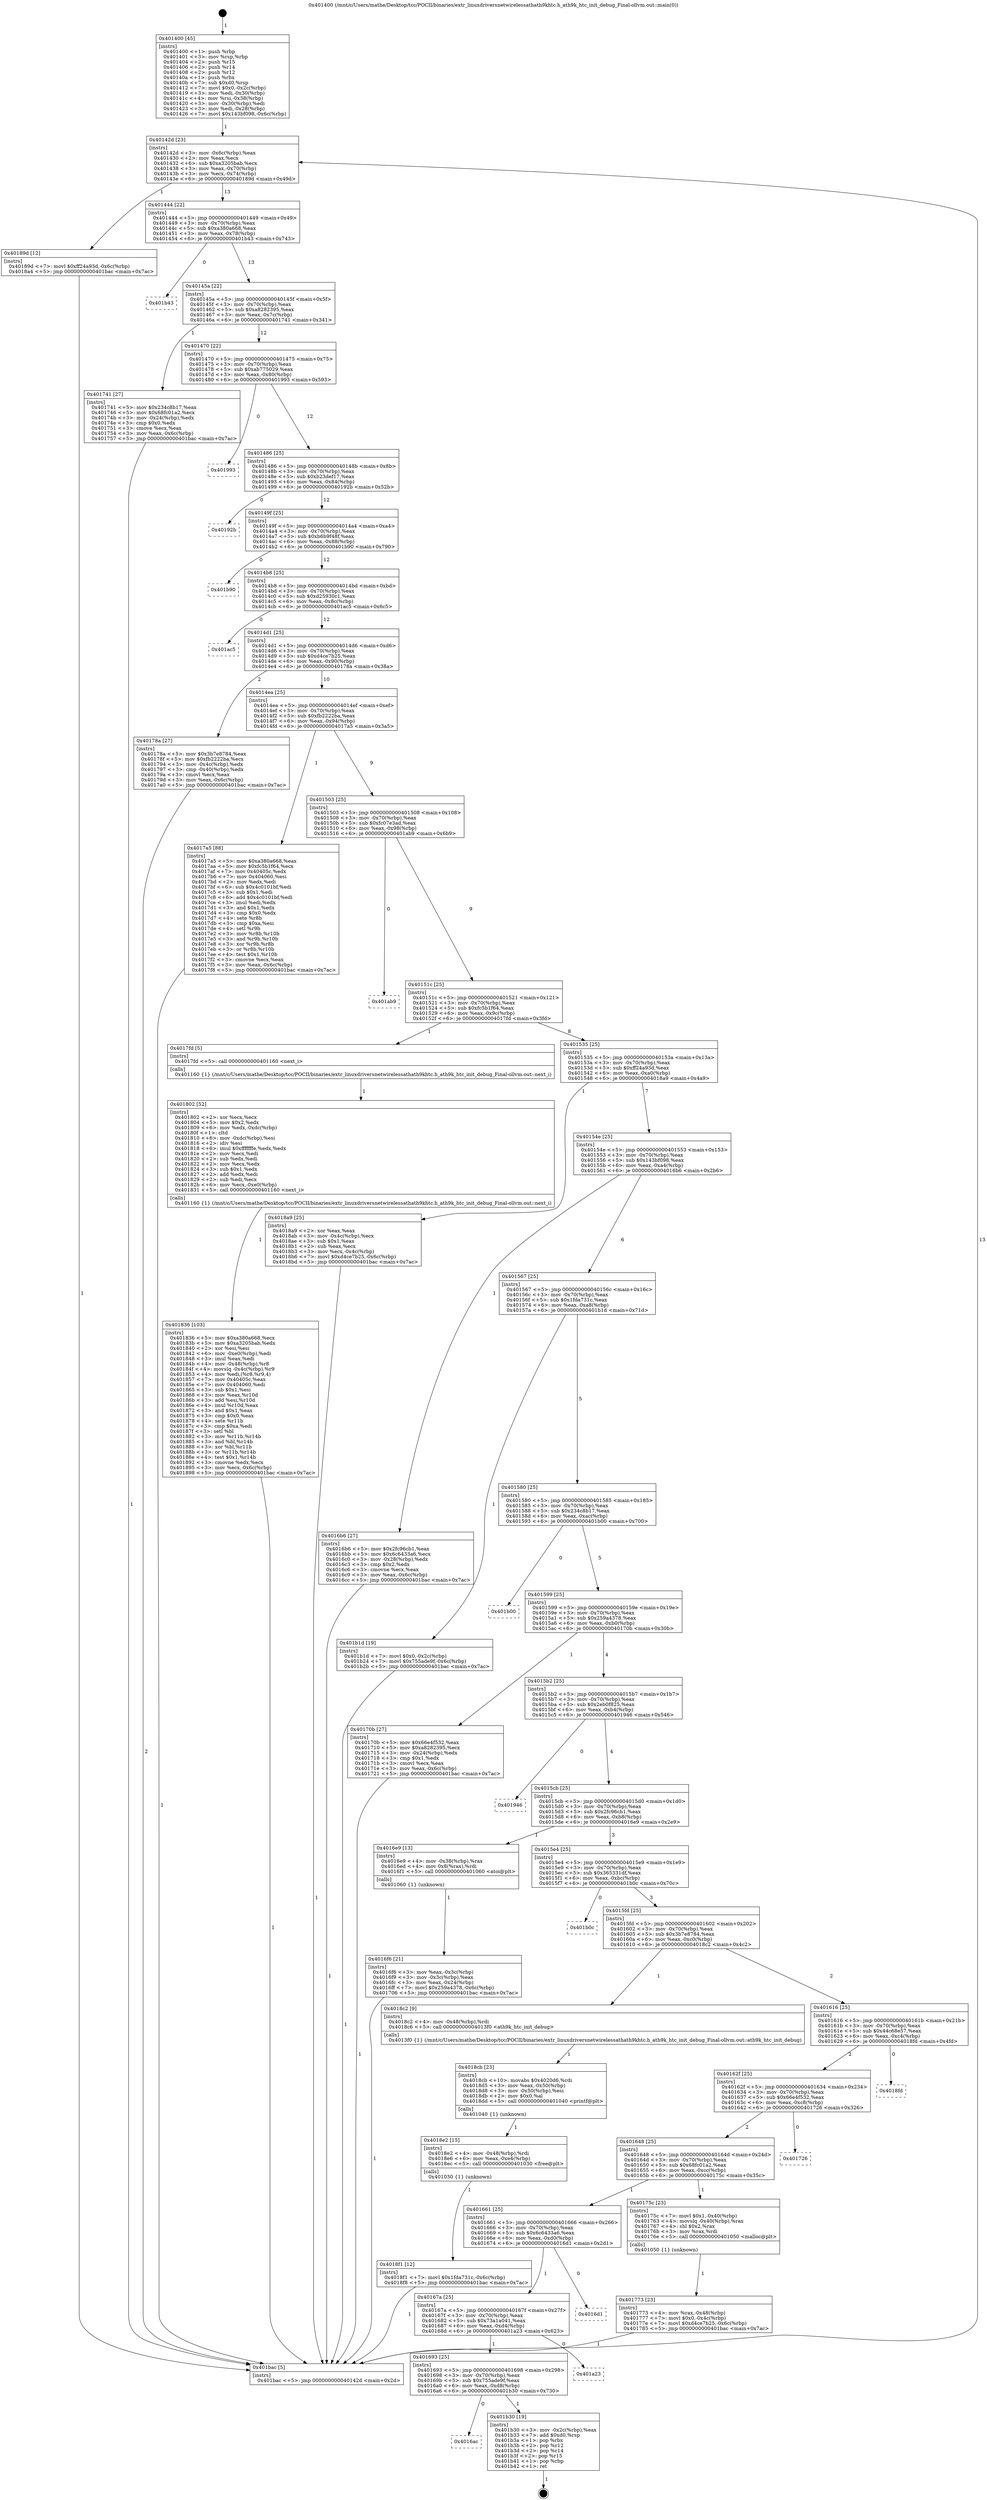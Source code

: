 digraph "0x401400" {
  label = "0x401400 (/mnt/c/Users/mathe/Desktop/tcc/POCII/binaries/extr_linuxdriversnetwirelessathath9khtc.h_ath9k_htc_init_debug_Final-ollvm.out::main(0))"
  labelloc = "t"
  node[shape=record]

  Entry [label="",width=0.3,height=0.3,shape=circle,fillcolor=black,style=filled]
  "0x40142d" [label="{
     0x40142d [23]\l
     | [instrs]\l
     &nbsp;&nbsp;0x40142d \<+3\>: mov -0x6c(%rbp),%eax\l
     &nbsp;&nbsp;0x401430 \<+2\>: mov %eax,%ecx\l
     &nbsp;&nbsp;0x401432 \<+6\>: sub $0xa3205bab,%ecx\l
     &nbsp;&nbsp;0x401438 \<+3\>: mov %eax,-0x70(%rbp)\l
     &nbsp;&nbsp;0x40143b \<+3\>: mov %ecx,-0x74(%rbp)\l
     &nbsp;&nbsp;0x40143e \<+6\>: je 000000000040189d \<main+0x49d\>\l
  }"]
  "0x40189d" [label="{
     0x40189d [12]\l
     | [instrs]\l
     &nbsp;&nbsp;0x40189d \<+7\>: movl $0xff24a93d,-0x6c(%rbp)\l
     &nbsp;&nbsp;0x4018a4 \<+5\>: jmp 0000000000401bac \<main+0x7ac\>\l
  }"]
  "0x401444" [label="{
     0x401444 [22]\l
     | [instrs]\l
     &nbsp;&nbsp;0x401444 \<+5\>: jmp 0000000000401449 \<main+0x49\>\l
     &nbsp;&nbsp;0x401449 \<+3\>: mov -0x70(%rbp),%eax\l
     &nbsp;&nbsp;0x40144c \<+5\>: sub $0xa380a668,%eax\l
     &nbsp;&nbsp;0x401451 \<+3\>: mov %eax,-0x78(%rbp)\l
     &nbsp;&nbsp;0x401454 \<+6\>: je 0000000000401b43 \<main+0x743\>\l
  }"]
  Exit [label="",width=0.3,height=0.3,shape=circle,fillcolor=black,style=filled,peripheries=2]
  "0x401b43" [label="{
     0x401b43\l
  }", style=dashed]
  "0x40145a" [label="{
     0x40145a [22]\l
     | [instrs]\l
     &nbsp;&nbsp;0x40145a \<+5\>: jmp 000000000040145f \<main+0x5f\>\l
     &nbsp;&nbsp;0x40145f \<+3\>: mov -0x70(%rbp),%eax\l
     &nbsp;&nbsp;0x401462 \<+5\>: sub $0xa8282395,%eax\l
     &nbsp;&nbsp;0x401467 \<+3\>: mov %eax,-0x7c(%rbp)\l
     &nbsp;&nbsp;0x40146a \<+6\>: je 0000000000401741 \<main+0x341\>\l
  }"]
  "0x4016ac" [label="{
     0x4016ac\l
  }", style=dashed]
  "0x401741" [label="{
     0x401741 [27]\l
     | [instrs]\l
     &nbsp;&nbsp;0x401741 \<+5\>: mov $0x234c8b17,%eax\l
     &nbsp;&nbsp;0x401746 \<+5\>: mov $0x68fc01a2,%ecx\l
     &nbsp;&nbsp;0x40174b \<+3\>: mov -0x24(%rbp),%edx\l
     &nbsp;&nbsp;0x40174e \<+3\>: cmp $0x0,%edx\l
     &nbsp;&nbsp;0x401751 \<+3\>: cmove %ecx,%eax\l
     &nbsp;&nbsp;0x401754 \<+3\>: mov %eax,-0x6c(%rbp)\l
     &nbsp;&nbsp;0x401757 \<+5\>: jmp 0000000000401bac \<main+0x7ac\>\l
  }"]
  "0x401470" [label="{
     0x401470 [22]\l
     | [instrs]\l
     &nbsp;&nbsp;0x401470 \<+5\>: jmp 0000000000401475 \<main+0x75\>\l
     &nbsp;&nbsp;0x401475 \<+3\>: mov -0x70(%rbp),%eax\l
     &nbsp;&nbsp;0x401478 \<+5\>: sub $0xab775029,%eax\l
     &nbsp;&nbsp;0x40147d \<+3\>: mov %eax,-0x80(%rbp)\l
     &nbsp;&nbsp;0x401480 \<+6\>: je 0000000000401993 \<main+0x593\>\l
  }"]
  "0x401b30" [label="{
     0x401b30 [19]\l
     | [instrs]\l
     &nbsp;&nbsp;0x401b30 \<+3\>: mov -0x2c(%rbp),%eax\l
     &nbsp;&nbsp;0x401b33 \<+7\>: add $0xd0,%rsp\l
     &nbsp;&nbsp;0x401b3a \<+1\>: pop %rbx\l
     &nbsp;&nbsp;0x401b3b \<+2\>: pop %r12\l
     &nbsp;&nbsp;0x401b3d \<+2\>: pop %r14\l
     &nbsp;&nbsp;0x401b3f \<+2\>: pop %r15\l
     &nbsp;&nbsp;0x401b41 \<+1\>: pop %rbp\l
     &nbsp;&nbsp;0x401b42 \<+1\>: ret\l
  }"]
  "0x401993" [label="{
     0x401993\l
  }", style=dashed]
  "0x401486" [label="{
     0x401486 [25]\l
     | [instrs]\l
     &nbsp;&nbsp;0x401486 \<+5\>: jmp 000000000040148b \<main+0x8b\>\l
     &nbsp;&nbsp;0x40148b \<+3\>: mov -0x70(%rbp),%eax\l
     &nbsp;&nbsp;0x40148e \<+5\>: sub $0xb23def17,%eax\l
     &nbsp;&nbsp;0x401493 \<+6\>: mov %eax,-0x84(%rbp)\l
     &nbsp;&nbsp;0x401499 \<+6\>: je 000000000040192b \<main+0x52b\>\l
  }"]
  "0x401693" [label="{
     0x401693 [25]\l
     | [instrs]\l
     &nbsp;&nbsp;0x401693 \<+5\>: jmp 0000000000401698 \<main+0x298\>\l
     &nbsp;&nbsp;0x401698 \<+3\>: mov -0x70(%rbp),%eax\l
     &nbsp;&nbsp;0x40169b \<+5\>: sub $0x755ade9f,%eax\l
     &nbsp;&nbsp;0x4016a0 \<+6\>: mov %eax,-0xd8(%rbp)\l
     &nbsp;&nbsp;0x4016a6 \<+6\>: je 0000000000401b30 \<main+0x730\>\l
  }"]
  "0x40192b" [label="{
     0x40192b\l
  }", style=dashed]
  "0x40149f" [label="{
     0x40149f [25]\l
     | [instrs]\l
     &nbsp;&nbsp;0x40149f \<+5\>: jmp 00000000004014a4 \<main+0xa4\>\l
     &nbsp;&nbsp;0x4014a4 \<+3\>: mov -0x70(%rbp),%eax\l
     &nbsp;&nbsp;0x4014a7 \<+5\>: sub $0xb6b9f48f,%eax\l
     &nbsp;&nbsp;0x4014ac \<+6\>: mov %eax,-0x88(%rbp)\l
     &nbsp;&nbsp;0x4014b2 \<+6\>: je 0000000000401b90 \<main+0x790\>\l
  }"]
  "0x401a23" [label="{
     0x401a23\l
  }", style=dashed]
  "0x401b90" [label="{
     0x401b90\l
  }", style=dashed]
  "0x4014b8" [label="{
     0x4014b8 [25]\l
     | [instrs]\l
     &nbsp;&nbsp;0x4014b8 \<+5\>: jmp 00000000004014bd \<main+0xbd\>\l
     &nbsp;&nbsp;0x4014bd \<+3\>: mov -0x70(%rbp),%eax\l
     &nbsp;&nbsp;0x4014c0 \<+5\>: sub $0xd25930c1,%eax\l
     &nbsp;&nbsp;0x4014c5 \<+6\>: mov %eax,-0x8c(%rbp)\l
     &nbsp;&nbsp;0x4014cb \<+6\>: je 0000000000401ac5 \<main+0x6c5\>\l
  }"]
  "0x40167a" [label="{
     0x40167a [25]\l
     | [instrs]\l
     &nbsp;&nbsp;0x40167a \<+5\>: jmp 000000000040167f \<main+0x27f\>\l
     &nbsp;&nbsp;0x40167f \<+3\>: mov -0x70(%rbp),%eax\l
     &nbsp;&nbsp;0x401682 \<+5\>: sub $0x73a1a041,%eax\l
     &nbsp;&nbsp;0x401687 \<+6\>: mov %eax,-0xd4(%rbp)\l
     &nbsp;&nbsp;0x40168d \<+6\>: je 0000000000401a23 \<main+0x623\>\l
  }"]
  "0x401ac5" [label="{
     0x401ac5\l
  }", style=dashed]
  "0x4014d1" [label="{
     0x4014d1 [25]\l
     | [instrs]\l
     &nbsp;&nbsp;0x4014d1 \<+5\>: jmp 00000000004014d6 \<main+0xd6\>\l
     &nbsp;&nbsp;0x4014d6 \<+3\>: mov -0x70(%rbp),%eax\l
     &nbsp;&nbsp;0x4014d9 \<+5\>: sub $0xd4ce7b25,%eax\l
     &nbsp;&nbsp;0x4014de \<+6\>: mov %eax,-0x90(%rbp)\l
     &nbsp;&nbsp;0x4014e4 \<+6\>: je 000000000040178a \<main+0x38a\>\l
  }"]
  "0x4016d1" [label="{
     0x4016d1\l
  }", style=dashed]
  "0x40178a" [label="{
     0x40178a [27]\l
     | [instrs]\l
     &nbsp;&nbsp;0x40178a \<+5\>: mov $0x3b7e8784,%eax\l
     &nbsp;&nbsp;0x40178f \<+5\>: mov $0xfb2222ba,%ecx\l
     &nbsp;&nbsp;0x401794 \<+3\>: mov -0x4c(%rbp),%edx\l
     &nbsp;&nbsp;0x401797 \<+3\>: cmp -0x40(%rbp),%edx\l
     &nbsp;&nbsp;0x40179a \<+3\>: cmovl %ecx,%eax\l
     &nbsp;&nbsp;0x40179d \<+3\>: mov %eax,-0x6c(%rbp)\l
     &nbsp;&nbsp;0x4017a0 \<+5\>: jmp 0000000000401bac \<main+0x7ac\>\l
  }"]
  "0x4014ea" [label="{
     0x4014ea [25]\l
     | [instrs]\l
     &nbsp;&nbsp;0x4014ea \<+5\>: jmp 00000000004014ef \<main+0xef\>\l
     &nbsp;&nbsp;0x4014ef \<+3\>: mov -0x70(%rbp),%eax\l
     &nbsp;&nbsp;0x4014f2 \<+5\>: sub $0xfb2222ba,%eax\l
     &nbsp;&nbsp;0x4014f7 \<+6\>: mov %eax,-0x94(%rbp)\l
     &nbsp;&nbsp;0x4014fd \<+6\>: je 00000000004017a5 \<main+0x3a5\>\l
  }"]
  "0x4018f1" [label="{
     0x4018f1 [12]\l
     | [instrs]\l
     &nbsp;&nbsp;0x4018f1 \<+7\>: movl $0x1fda731c,-0x6c(%rbp)\l
     &nbsp;&nbsp;0x4018f8 \<+5\>: jmp 0000000000401bac \<main+0x7ac\>\l
  }"]
  "0x4017a5" [label="{
     0x4017a5 [88]\l
     | [instrs]\l
     &nbsp;&nbsp;0x4017a5 \<+5\>: mov $0xa380a668,%eax\l
     &nbsp;&nbsp;0x4017aa \<+5\>: mov $0xfc5b1f64,%ecx\l
     &nbsp;&nbsp;0x4017af \<+7\>: mov 0x40405c,%edx\l
     &nbsp;&nbsp;0x4017b6 \<+7\>: mov 0x404060,%esi\l
     &nbsp;&nbsp;0x4017bd \<+2\>: mov %edx,%edi\l
     &nbsp;&nbsp;0x4017bf \<+6\>: sub $0x4c0101bf,%edi\l
     &nbsp;&nbsp;0x4017c5 \<+3\>: sub $0x1,%edi\l
     &nbsp;&nbsp;0x4017c8 \<+6\>: add $0x4c0101bf,%edi\l
     &nbsp;&nbsp;0x4017ce \<+3\>: imul %edi,%edx\l
     &nbsp;&nbsp;0x4017d1 \<+3\>: and $0x1,%edx\l
     &nbsp;&nbsp;0x4017d4 \<+3\>: cmp $0x0,%edx\l
     &nbsp;&nbsp;0x4017d7 \<+4\>: sete %r8b\l
     &nbsp;&nbsp;0x4017db \<+3\>: cmp $0xa,%esi\l
     &nbsp;&nbsp;0x4017de \<+4\>: setl %r9b\l
     &nbsp;&nbsp;0x4017e2 \<+3\>: mov %r8b,%r10b\l
     &nbsp;&nbsp;0x4017e5 \<+3\>: and %r9b,%r10b\l
     &nbsp;&nbsp;0x4017e8 \<+3\>: xor %r9b,%r8b\l
     &nbsp;&nbsp;0x4017eb \<+3\>: or %r8b,%r10b\l
     &nbsp;&nbsp;0x4017ee \<+4\>: test $0x1,%r10b\l
     &nbsp;&nbsp;0x4017f2 \<+3\>: cmovne %ecx,%eax\l
     &nbsp;&nbsp;0x4017f5 \<+3\>: mov %eax,-0x6c(%rbp)\l
     &nbsp;&nbsp;0x4017f8 \<+5\>: jmp 0000000000401bac \<main+0x7ac\>\l
  }"]
  "0x401503" [label="{
     0x401503 [25]\l
     | [instrs]\l
     &nbsp;&nbsp;0x401503 \<+5\>: jmp 0000000000401508 \<main+0x108\>\l
     &nbsp;&nbsp;0x401508 \<+3\>: mov -0x70(%rbp),%eax\l
     &nbsp;&nbsp;0x40150b \<+5\>: sub $0xfc07e3ad,%eax\l
     &nbsp;&nbsp;0x401510 \<+6\>: mov %eax,-0x98(%rbp)\l
     &nbsp;&nbsp;0x401516 \<+6\>: je 0000000000401ab9 \<main+0x6b9\>\l
  }"]
  "0x4018e2" [label="{
     0x4018e2 [15]\l
     | [instrs]\l
     &nbsp;&nbsp;0x4018e2 \<+4\>: mov -0x48(%rbp),%rdi\l
     &nbsp;&nbsp;0x4018e6 \<+6\>: mov %eax,-0xe4(%rbp)\l
     &nbsp;&nbsp;0x4018ec \<+5\>: call 0000000000401030 \<free@plt\>\l
     | [calls]\l
     &nbsp;&nbsp;0x401030 \{1\} (unknown)\l
  }"]
  "0x401ab9" [label="{
     0x401ab9\l
  }", style=dashed]
  "0x40151c" [label="{
     0x40151c [25]\l
     | [instrs]\l
     &nbsp;&nbsp;0x40151c \<+5\>: jmp 0000000000401521 \<main+0x121\>\l
     &nbsp;&nbsp;0x401521 \<+3\>: mov -0x70(%rbp),%eax\l
     &nbsp;&nbsp;0x401524 \<+5\>: sub $0xfc5b1f64,%eax\l
     &nbsp;&nbsp;0x401529 \<+6\>: mov %eax,-0x9c(%rbp)\l
     &nbsp;&nbsp;0x40152f \<+6\>: je 00000000004017fd \<main+0x3fd\>\l
  }"]
  "0x4018cb" [label="{
     0x4018cb [23]\l
     | [instrs]\l
     &nbsp;&nbsp;0x4018cb \<+10\>: movabs $0x4020d6,%rdi\l
     &nbsp;&nbsp;0x4018d5 \<+3\>: mov %eax,-0x50(%rbp)\l
     &nbsp;&nbsp;0x4018d8 \<+3\>: mov -0x50(%rbp),%esi\l
     &nbsp;&nbsp;0x4018db \<+2\>: mov $0x0,%al\l
     &nbsp;&nbsp;0x4018dd \<+5\>: call 0000000000401040 \<printf@plt\>\l
     | [calls]\l
     &nbsp;&nbsp;0x401040 \{1\} (unknown)\l
  }"]
  "0x4017fd" [label="{
     0x4017fd [5]\l
     | [instrs]\l
     &nbsp;&nbsp;0x4017fd \<+5\>: call 0000000000401160 \<next_i\>\l
     | [calls]\l
     &nbsp;&nbsp;0x401160 \{1\} (/mnt/c/Users/mathe/Desktop/tcc/POCII/binaries/extr_linuxdriversnetwirelessathath9khtc.h_ath9k_htc_init_debug_Final-ollvm.out::next_i)\l
  }"]
  "0x401535" [label="{
     0x401535 [25]\l
     | [instrs]\l
     &nbsp;&nbsp;0x401535 \<+5\>: jmp 000000000040153a \<main+0x13a\>\l
     &nbsp;&nbsp;0x40153a \<+3\>: mov -0x70(%rbp),%eax\l
     &nbsp;&nbsp;0x40153d \<+5\>: sub $0xff24a93d,%eax\l
     &nbsp;&nbsp;0x401542 \<+6\>: mov %eax,-0xa0(%rbp)\l
     &nbsp;&nbsp;0x401548 \<+6\>: je 00000000004018a9 \<main+0x4a9\>\l
  }"]
  "0x401836" [label="{
     0x401836 [103]\l
     | [instrs]\l
     &nbsp;&nbsp;0x401836 \<+5\>: mov $0xa380a668,%ecx\l
     &nbsp;&nbsp;0x40183b \<+5\>: mov $0xa3205bab,%edx\l
     &nbsp;&nbsp;0x401840 \<+2\>: xor %esi,%esi\l
     &nbsp;&nbsp;0x401842 \<+6\>: mov -0xe0(%rbp),%edi\l
     &nbsp;&nbsp;0x401848 \<+3\>: imul %eax,%edi\l
     &nbsp;&nbsp;0x40184b \<+4\>: mov -0x48(%rbp),%r8\l
     &nbsp;&nbsp;0x40184f \<+4\>: movslq -0x4c(%rbp),%r9\l
     &nbsp;&nbsp;0x401853 \<+4\>: mov %edi,(%r8,%r9,4)\l
     &nbsp;&nbsp;0x401857 \<+7\>: mov 0x40405c,%eax\l
     &nbsp;&nbsp;0x40185e \<+7\>: mov 0x404060,%edi\l
     &nbsp;&nbsp;0x401865 \<+3\>: sub $0x1,%esi\l
     &nbsp;&nbsp;0x401868 \<+3\>: mov %eax,%r10d\l
     &nbsp;&nbsp;0x40186b \<+3\>: add %esi,%r10d\l
     &nbsp;&nbsp;0x40186e \<+4\>: imul %r10d,%eax\l
     &nbsp;&nbsp;0x401872 \<+3\>: and $0x1,%eax\l
     &nbsp;&nbsp;0x401875 \<+3\>: cmp $0x0,%eax\l
     &nbsp;&nbsp;0x401878 \<+4\>: sete %r11b\l
     &nbsp;&nbsp;0x40187c \<+3\>: cmp $0xa,%edi\l
     &nbsp;&nbsp;0x40187f \<+3\>: setl %bl\l
     &nbsp;&nbsp;0x401882 \<+3\>: mov %r11b,%r14b\l
     &nbsp;&nbsp;0x401885 \<+3\>: and %bl,%r14b\l
     &nbsp;&nbsp;0x401888 \<+3\>: xor %bl,%r11b\l
     &nbsp;&nbsp;0x40188b \<+3\>: or %r11b,%r14b\l
     &nbsp;&nbsp;0x40188e \<+4\>: test $0x1,%r14b\l
     &nbsp;&nbsp;0x401892 \<+3\>: cmovne %edx,%ecx\l
     &nbsp;&nbsp;0x401895 \<+3\>: mov %ecx,-0x6c(%rbp)\l
     &nbsp;&nbsp;0x401898 \<+5\>: jmp 0000000000401bac \<main+0x7ac\>\l
  }"]
  "0x4018a9" [label="{
     0x4018a9 [25]\l
     | [instrs]\l
     &nbsp;&nbsp;0x4018a9 \<+2\>: xor %eax,%eax\l
     &nbsp;&nbsp;0x4018ab \<+3\>: mov -0x4c(%rbp),%ecx\l
     &nbsp;&nbsp;0x4018ae \<+3\>: sub $0x1,%eax\l
     &nbsp;&nbsp;0x4018b1 \<+2\>: sub %eax,%ecx\l
     &nbsp;&nbsp;0x4018b3 \<+3\>: mov %ecx,-0x4c(%rbp)\l
     &nbsp;&nbsp;0x4018b6 \<+7\>: movl $0xd4ce7b25,-0x6c(%rbp)\l
     &nbsp;&nbsp;0x4018bd \<+5\>: jmp 0000000000401bac \<main+0x7ac\>\l
  }"]
  "0x40154e" [label="{
     0x40154e [25]\l
     | [instrs]\l
     &nbsp;&nbsp;0x40154e \<+5\>: jmp 0000000000401553 \<main+0x153\>\l
     &nbsp;&nbsp;0x401553 \<+3\>: mov -0x70(%rbp),%eax\l
     &nbsp;&nbsp;0x401556 \<+5\>: sub $0x143bf098,%eax\l
     &nbsp;&nbsp;0x40155b \<+6\>: mov %eax,-0xa4(%rbp)\l
     &nbsp;&nbsp;0x401561 \<+6\>: je 00000000004016b6 \<main+0x2b6\>\l
  }"]
  "0x401802" [label="{
     0x401802 [52]\l
     | [instrs]\l
     &nbsp;&nbsp;0x401802 \<+2\>: xor %ecx,%ecx\l
     &nbsp;&nbsp;0x401804 \<+5\>: mov $0x2,%edx\l
     &nbsp;&nbsp;0x401809 \<+6\>: mov %edx,-0xdc(%rbp)\l
     &nbsp;&nbsp;0x40180f \<+1\>: cltd\l
     &nbsp;&nbsp;0x401810 \<+6\>: mov -0xdc(%rbp),%esi\l
     &nbsp;&nbsp;0x401816 \<+2\>: idiv %esi\l
     &nbsp;&nbsp;0x401818 \<+6\>: imul $0xfffffffe,%edx,%edx\l
     &nbsp;&nbsp;0x40181e \<+2\>: mov %ecx,%edi\l
     &nbsp;&nbsp;0x401820 \<+2\>: sub %edx,%edi\l
     &nbsp;&nbsp;0x401822 \<+2\>: mov %ecx,%edx\l
     &nbsp;&nbsp;0x401824 \<+3\>: sub $0x1,%edx\l
     &nbsp;&nbsp;0x401827 \<+2\>: add %edx,%edi\l
     &nbsp;&nbsp;0x401829 \<+2\>: sub %edi,%ecx\l
     &nbsp;&nbsp;0x40182b \<+6\>: mov %ecx,-0xe0(%rbp)\l
     &nbsp;&nbsp;0x401831 \<+5\>: call 0000000000401160 \<next_i\>\l
     | [calls]\l
     &nbsp;&nbsp;0x401160 \{1\} (/mnt/c/Users/mathe/Desktop/tcc/POCII/binaries/extr_linuxdriversnetwirelessathath9khtc.h_ath9k_htc_init_debug_Final-ollvm.out::next_i)\l
  }"]
  "0x4016b6" [label="{
     0x4016b6 [27]\l
     | [instrs]\l
     &nbsp;&nbsp;0x4016b6 \<+5\>: mov $0x2fc96cb1,%eax\l
     &nbsp;&nbsp;0x4016bb \<+5\>: mov $0x6c6433a6,%ecx\l
     &nbsp;&nbsp;0x4016c0 \<+3\>: mov -0x28(%rbp),%edx\l
     &nbsp;&nbsp;0x4016c3 \<+3\>: cmp $0x2,%edx\l
     &nbsp;&nbsp;0x4016c6 \<+3\>: cmovne %ecx,%eax\l
     &nbsp;&nbsp;0x4016c9 \<+3\>: mov %eax,-0x6c(%rbp)\l
     &nbsp;&nbsp;0x4016cc \<+5\>: jmp 0000000000401bac \<main+0x7ac\>\l
  }"]
  "0x401567" [label="{
     0x401567 [25]\l
     | [instrs]\l
     &nbsp;&nbsp;0x401567 \<+5\>: jmp 000000000040156c \<main+0x16c\>\l
     &nbsp;&nbsp;0x40156c \<+3\>: mov -0x70(%rbp),%eax\l
     &nbsp;&nbsp;0x40156f \<+5\>: sub $0x1fda731c,%eax\l
     &nbsp;&nbsp;0x401574 \<+6\>: mov %eax,-0xa8(%rbp)\l
     &nbsp;&nbsp;0x40157a \<+6\>: je 0000000000401b1d \<main+0x71d\>\l
  }"]
  "0x401bac" [label="{
     0x401bac [5]\l
     | [instrs]\l
     &nbsp;&nbsp;0x401bac \<+5\>: jmp 000000000040142d \<main+0x2d\>\l
  }"]
  "0x401400" [label="{
     0x401400 [45]\l
     | [instrs]\l
     &nbsp;&nbsp;0x401400 \<+1\>: push %rbp\l
     &nbsp;&nbsp;0x401401 \<+3\>: mov %rsp,%rbp\l
     &nbsp;&nbsp;0x401404 \<+2\>: push %r15\l
     &nbsp;&nbsp;0x401406 \<+2\>: push %r14\l
     &nbsp;&nbsp;0x401408 \<+2\>: push %r12\l
     &nbsp;&nbsp;0x40140a \<+1\>: push %rbx\l
     &nbsp;&nbsp;0x40140b \<+7\>: sub $0xd0,%rsp\l
     &nbsp;&nbsp;0x401412 \<+7\>: movl $0x0,-0x2c(%rbp)\l
     &nbsp;&nbsp;0x401419 \<+3\>: mov %edi,-0x30(%rbp)\l
     &nbsp;&nbsp;0x40141c \<+4\>: mov %rsi,-0x38(%rbp)\l
     &nbsp;&nbsp;0x401420 \<+3\>: mov -0x30(%rbp),%edi\l
     &nbsp;&nbsp;0x401423 \<+3\>: mov %edi,-0x28(%rbp)\l
     &nbsp;&nbsp;0x401426 \<+7\>: movl $0x143bf098,-0x6c(%rbp)\l
  }"]
  "0x401773" [label="{
     0x401773 [23]\l
     | [instrs]\l
     &nbsp;&nbsp;0x401773 \<+4\>: mov %rax,-0x48(%rbp)\l
     &nbsp;&nbsp;0x401777 \<+7\>: movl $0x0,-0x4c(%rbp)\l
     &nbsp;&nbsp;0x40177e \<+7\>: movl $0xd4ce7b25,-0x6c(%rbp)\l
     &nbsp;&nbsp;0x401785 \<+5\>: jmp 0000000000401bac \<main+0x7ac\>\l
  }"]
  "0x401b1d" [label="{
     0x401b1d [19]\l
     | [instrs]\l
     &nbsp;&nbsp;0x401b1d \<+7\>: movl $0x0,-0x2c(%rbp)\l
     &nbsp;&nbsp;0x401b24 \<+7\>: movl $0x755ade9f,-0x6c(%rbp)\l
     &nbsp;&nbsp;0x401b2b \<+5\>: jmp 0000000000401bac \<main+0x7ac\>\l
  }"]
  "0x401580" [label="{
     0x401580 [25]\l
     | [instrs]\l
     &nbsp;&nbsp;0x401580 \<+5\>: jmp 0000000000401585 \<main+0x185\>\l
     &nbsp;&nbsp;0x401585 \<+3\>: mov -0x70(%rbp),%eax\l
     &nbsp;&nbsp;0x401588 \<+5\>: sub $0x234c8b17,%eax\l
     &nbsp;&nbsp;0x40158d \<+6\>: mov %eax,-0xac(%rbp)\l
     &nbsp;&nbsp;0x401593 \<+6\>: je 0000000000401b00 \<main+0x700\>\l
  }"]
  "0x401661" [label="{
     0x401661 [25]\l
     | [instrs]\l
     &nbsp;&nbsp;0x401661 \<+5\>: jmp 0000000000401666 \<main+0x266\>\l
     &nbsp;&nbsp;0x401666 \<+3\>: mov -0x70(%rbp),%eax\l
     &nbsp;&nbsp;0x401669 \<+5\>: sub $0x6c6433a6,%eax\l
     &nbsp;&nbsp;0x40166e \<+6\>: mov %eax,-0xd0(%rbp)\l
     &nbsp;&nbsp;0x401674 \<+6\>: je 00000000004016d1 \<main+0x2d1\>\l
  }"]
  "0x401b00" [label="{
     0x401b00\l
  }", style=dashed]
  "0x401599" [label="{
     0x401599 [25]\l
     | [instrs]\l
     &nbsp;&nbsp;0x401599 \<+5\>: jmp 000000000040159e \<main+0x19e\>\l
     &nbsp;&nbsp;0x40159e \<+3\>: mov -0x70(%rbp),%eax\l
     &nbsp;&nbsp;0x4015a1 \<+5\>: sub $0x259a4378,%eax\l
     &nbsp;&nbsp;0x4015a6 \<+6\>: mov %eax,-0xb0(%rbp)\l
     &nbsp;&nbsp;0x4015ac \<+6\>: je 000000000040170b \<main+0x30b\>\l
  }"]
  "0x40175c" [label="{
     0x40175c [23]\l
     | [instrs]\l
     &nbsp;&nbsp;0x40175c \<+7\>: movl $0x1,-0x40(%rbp)\l
     &nbsp;&nbsp;0x401763 \<+4\>: movslq -0x40(%rbp),%rax\l
     &nbsp;&nbsp;0x401767 \<+4\>: shl $0x2,%rax\l
     &nbsp;&nbsp;0x40176b \<+3\>: mov %rax,%rdi\l
     &nbsp;&nbsp;0x40176e \<+5\>: call 0000000000401050 \<malloc@plt\>\l
     | [calls]\l
     &nbsp;&nbsp;0x401050 \{1\} (unknown)\l
  }"]
  "0x40170b" [label="{
     0x40170b [27]\l
     | [instrs]\l
     &nbsp;&nbsp;0x40170b \<+5\>: mov $0x66e4f532,%eax\l
     &nbsp;&nbsp;0x401710 \<+5\>: mov $0xa8282395,%ecx\l
     &nbsp;&nbsp;0x401715 \<+3\>: mov -0x24(%rbp),%edx\l
     &nbsp;&nbsp;0x401718 \<+3\>: cmp $0x1,%edx\l
     &nbsp;&nbsp;0x40171b \<+3\>: cmovl %ecx,%eax\l
     &nbsp;&nbsp;0x40171e \<+3\>: mov %eax,-0x6c(%rbp)\l
     &nbsp;&nbsp;0x401721 \<+5\>: jmp 0000000000401bac \<main+0x7ac\>\l
  }"]
  "0x4015b2" [label="{
     0x4015b2 [25]\l
     | [instrs]\l
     &nbsp;&nbsp;0x4015b2 \<+5\>: jmp 00000000004015b7 \<main+0x1b7\>\l
     &nbsp;&nbsp;0x4015b7 \<+3\>: mov -0x70(%rbp),%eax\l
     &nbsp;&nbsp;0x4015ba \<+5\>: sub $0x2eb0f825,%eax\l
     &nbsp;&nbsp;0x4015bf \<+6\>: mov %eax,-0xb4(%rbp)\l
     &nbsp;&nbsp;0x4015c5 \<+6\>: je 0000000000401946 \<main+0x546\>\l
  }"]
  "0x401648" [label="{
     0x401648 [25]\l
     | [instrs]\l
     &nbsp;&nbsp;0x401648 \<+5\>: jmp 000000000040164d \<main+0x24d\>\l
     &nbsp;&nbsp;0x40164d \<+3\>: mov -0x70(%rbp),%eax\l
     &nbsp;&nbsp;0x401650 \<+5\>: sub $0x68fc01a2,%eax\l
     &nbsp;&nbsp;0x401655 \<+6\>: mov %eax,-0xcc(%rbp)\l
     &nbsp;&nbsp;0x40165b \<+6\>: je 000000000040175c \<main+0x35c\>\l
  }"]
  "0x401946" [label="{
     0x401946\l
  }", style=dashed]
  "0x4015cb" [label="{
     0x4015cb [25]\l
     | [instrs]\l
     &nbsp;&nbsp;0x4015cb \<+5\>: jmp 00000000004015d0 \<main+0x1d0\>\l
     &nbsp;&nbsp;0x4015d0 \<+3\>: mov -0x70(%rbp),%eax\l
     &nbsp;&nbsp;0x4015d3 \<+5\>: sub $0x2fc96cb1,%eax\l
     &nbsp;&nbsp;0x4015d8 \<+6\>: mov %eax,-0xb8(%rbp)\l
     &nbsp;&nbsp;0x4015de \<+6\>: je 00000000004016e9 \<main+0x2e9\>\l
  }"]
  "0x401726" [label="{
     0x401726\l
  }", style=dashed]
  "0x4016e9" [label="{
     0x4016e9 [13]\l
     | [instrs]\l
     &nbsp;&nbsp;0x4016e9 \<+4\>: mov -0x38(%rbp),%rax\l
     &nbsp;&nbsp;0x4016ed \<+4\>: mov 0x8(%rax),%rdi\l
     &nbsp;&nbsp;0x4016f1 \<+5\>: call 0000000000401060 \<atoi@plt\>\l
     | [calls]\l
     &nbsp;&nbsp;0x401060 \{1\} (unknown)\l
  }"]
  "0x4015e4" [label="{
     0x4015e4 [25]\l
     | [instrs]\l
     &nbsp;&nbsp;0x4015e4 \<+5\>: jmp 00000000004015e9 \<main+0x1e9\>\l
     &nbsp;&nbsp;0x4015e9 \<+3\>: mov -0x70(%rbp),%eax\l
     &nbsp;&nbsp;0x4015ec \<+5\>: sub $0x365331df,%eax\l
     &nbsp;&nbsp;0x4015f1 \<+6\>: mov %eax,-0xbc(%rbp)\l
     &nbsp;&nbsp;0x4015f7 \<+6\>: je 0000000000401b0c \<main+0x70c\>\l
  }"]
  "0x4016f6" [label="{
     0x4016f6 [21]\l
     | [instrs]\l
     &nbsp;&nbsp;0x4016f6 \<+3\>: mov %eax,-0x3c(%rbp)\l
     &nbsp;&nbsp;0x4016f9 \<+3\>: mov -0x3c(%rbp),%eax\l
     &nbsp;&nbsp;0x4016fc \<+3\>: mov %eax,-0x24(%rbp)\l
     &nbsp;&nbsp;0x4016ff \<+7\>: movl $0x259a4378,-0x6c(%rbp)\l
     &nbsp;&nbsp;0x401706 \<+5\>: jmp 0000000000401bac \<main+0x7ac\>\l
  }"]
  "0x40162f" [label="{
     0x40162f [25]\l
     | [instrs]\l
     &nbsp;&nbsp;0x40162f \<+5\>: jmp 0000000000401634 \<main+0x234\>\l
     &nbsp;&nbsp;0x401634 \<+3\>: mov -0x70(%rbp),%eax\l
     &nbsp;&nbsp;0x401637 \<+5\>: sub $0x66e4f532,%eax\l
     &nbsp;&nbsp;0x40163c \<+6\>: mov %eax,-0xc8(%rbp)\l
     &nbsp;&nbsp;0x401642 \<+6\>: je 0000000000401726 \<main+0x326\>\l
  }"]
  "0x401b0c" [label="{
     0x401b0c\l
  }", style=dashed]
  "0x4015fd" [label="{
     0x4015fd [25]\l
     | [instrs]\l
     &nbsp;&nbsp;0x4015fd \<+5\>: jmp 0000000000401602 \<main+0x202\>\l
     &nbsp;&nbsp;0x401602 \<+3\>: mov -0x70(%rbp),%eax\l
     &nbsp;&nbsp;0x401605 \<+5\>: sub $0x3b7e8784,%eax\l
     &nbsp;&nbsp;0x40160a \<+6\>: mov %eax,-0xc0(%rbp)\l
     &nbsp;&nbsp;0x401610 \<+6\>: je 00000000004018c2 \<main+0x4c2\>\l
  }"]
  "0x4018fd" [label="{
     0x4018fd\l
  }", style=dashed]
  "0x4018c2" [label="{
     0x4018c2 [9]\l
     | [instrs]\l
     &nbsp;&nbsp;0x4018c2 \<+4\>: mov -0x48(%rbp),%rdi\l
     &nbsp;&nbsp;0x4018c6 \<+5\>: call 00000000004013f0 \<ath9k_htc_init_debug\>\l
     | [calls]\l
     &nbsp;&nbsp;0x4013f0 \{1\} (/mnt/c/Users/mathe/Desktop/tcc/POCII/binaries/extr_linuxdriversnetwirelessathath9khtc.h_ath9k_htc_init_debug_Final-ollvm.out::ath9k_htc_init_debug)\l
  }"]
  "0x401616" [label="{
     0x401616 [25]\l
     | [instrs]\l
     &nbsp;&nbsp;0x401616 \<+5\>: jmp 000000000040161b \<main+0x21b\>\l
     &nbsp;&nbsp;0x40161b \<+3\>: mov -0x70(%rbp),%eax\l
     &nbsp;&nbsp;0x40161e \<+5\>: sub $0x44c68e57,%eax\l
     &nbsp;&nbsp;0x401623 \<+6\>: mov %eax,-0xc4(%rbp)\l
     &nbsp;&nbsp;0x401629 \<+6\>: je 00000000004018fd \<main+0x4fd\>\l
  }"]
  Entry -> "0x401400" [label=" 1"]
  "0x40142d" -> "0x40189d" [label=" 1"]
  "0x40142d" -> "0x401444" [label=" 13"]
  "0x401b30" -> Exit [label=" 1"]
  "0x401444" -> "0x401b43" [label=" 0"]
  "0x401444" -> "0x40145a" [label=" 13"]
  "0x401693" -> "0x4016ac" [label=" 0"]
  "0x40145a" -> "0x401741" [label=" 1"]
  "0x40145a" -> "0x401470" [label=" 12"]
  "0x401693" -> "0x401b30" [label=" 1"]
  "0x401470" -> "0x401993" [label=" 0"]
  "0x401470" -> "0x401486" [label=" 12"]
  "0x40167a" -> "0x401693" [label=" 1"]
  "0x401486" -> "0x40192b" [label=" 0"]
  "0x401486" -> "0x40149f" [label=" 12"]
  "0x40167a" -> "0x401a23" [label=" 0"]
  "0x40149f" -> "0x401b90" [label=" 0"]
  "0x40149f" -> "0x4014b8" [label=" 12"]
  "0x401661" -> "0x40167a" [label=" 1"]
  "0x4014b8" -> "0x401ac5" [label=" 0"]
  "0x4014b8" -> "0x4014d1" [label=" 12"]
  "0x401661" -> "0x4016d1" [label=" 0"]
  "0x4014d1" -> "0x40178a" [label=" 2"]
  "0x4014d1" -> "0x4014ea" [label=" 10"]
  "0x401b1d" -> "0x401bac" [label=" 1"]
  "0x4014ea" -> "0x4017a5" [label=" 1"]
  "0x4014ea" -> "0x401503" [label=" 9"]
  "0x4018f1" -> "0x401bac" [label=" 1"]
  "0x401503" -> "0x401ab9" [label=" 0"]
  "0x401503" -> "0x40151c" [label=" 9"]
  "0x4018e2" -> "0x4018f1" [label=" 1"]
  "0x40151c" -> "0x4017fd" [label=" 1"]
  "0x40151c" -> "0x401535" [label=" 8"]
  "0x4018cb" -> "0x4018e2" [label=" 1"]
  "0x401535" -> "0x4018a9" [label=" 1"]
  "0x401535" -> "0x40154e" [label=" 7"]
  "0x4018c2" -> "0x4018cb" [label=" 1"]
  "0x40154e" -> "0x4016b6" [label=" 1"]
  "0x40154e" -> "0x401567" [label=" 6"]
  "0x4016b6" -> "0x401bac" [label=" 1"]
  "0x401400" -> "0x40142d" [label=" 1"]
  "0x401bac" -> "0x40142d" [label=" 13"]
  "0x4018a9" -> "0x401bac" [label=" 1"]
  "0x401567" -> "0x401b1d" [label=" 1"]
  "0x401567" -> "0x401580" [label=" 5"]
  "0x40189d" -> "0x401bac" [label=" 1"]
  "0x401580" -> "0x401b00" [label=" 0"]
  "0x401580" -> "0x401599" [label=" 5"]
  "0x401836" -> "0x401bac" [label=" 1"]
  "0x401599" -> "0x40170b" [label=" 1"]
  "0x401599" -> "0x4015b2" [label=" 4"]
  "0x401802" -> "0x401836" [label=" 1"]
  "0x4015b2" -> "0x401946" [label=" 0"]
  "0x4015b2" -> "0x4015cb" [label=" 4"]
  "0x4017a5" -> "0x401bac" [label=" 1"]
  "0x4015cb" -> "0x4016e9" [label=" 1"]
  "0x4015cb" -> "0x4015e4" [label=" 3"]
  "0x4016e9" -> "0x4016f6" [label=" 1"]
  "0x4016f6" -> "0x401bac" [label=" 1"]
  "0x40170b" -> "0x401bac" [label=" 1"]
  "0x401741" -> "0x401bac" [label=" 1"]
  "0x40178a" -> "0x401bac" [label=" 2"]
  "0x4015e4" -> "0x401b0c" [label=" 0"]
  "0x4015e4" -> "0x4015fd" [label=" 3"]
  "0x40175c" -> "0x401773" [label=" 1"]
  "0x4015fd" -> "0x4018c2" [label=" 1"]
  "0x4015fd" -> "0x401616" [label=" 2"]
  "0x401648" -> "0x401661" [label=" 1"]
  "0x401616" -> "0x4018fd" [label=" 0"]
  "0x401616" -> "0x40162f" [label=" 2"]
  "0x401773" -> "0x401bac" [label=" 1"]
  "0x40162f" -> "0x401726" [label=" 0"]
  "0x40162f" -> "0x401648" [label=" 2"]
  "0x4017fd" -> "0x401802" [label=" 1"]
  "0x401648" -> "0x40175c" [label=" 1"]
}
